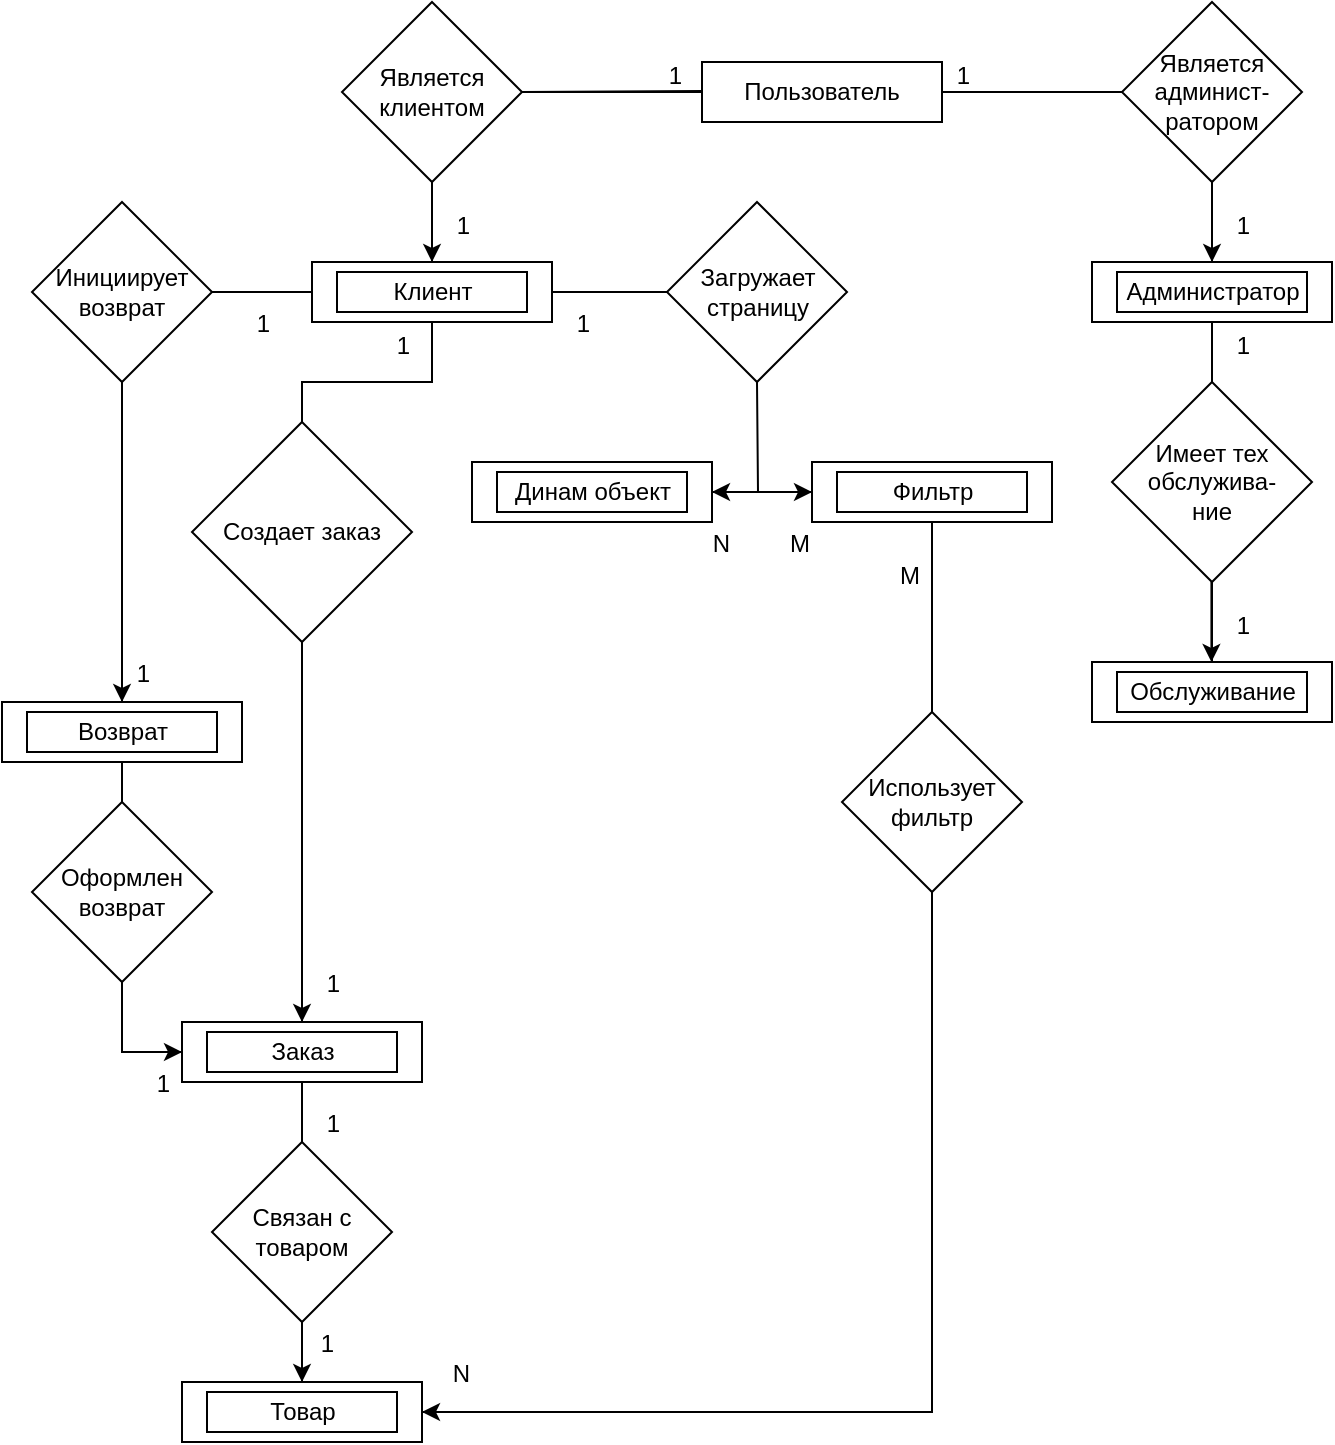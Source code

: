 <mxfile version="26.0.16">
  <diagram id="kgpKYQtTHZ0yAKxKKP6v" name="Page-1">
    <mxGraphModel dx="1687" dy="921" grid="1" gridSize="10" guides="1" tooltips="1" connect="1" arrows="1" fold="1" page="1" pageScale="1" pageWidth="2000" pageHeight="1100" math="0" shadow="0">
      <root>
        <mxCell id="0" />
        <mxCell id="1" parent="0" />
        <mxCell id="tM9eagX9OQxCErSUGmLS-1" value="Пользователь" style="rounded=0;whiteSpace=wrap;html=1;" parent="1" vertex="1">
          <mxGeometry x="1225" y="80" width="120" height="30" as="geometry" />
        </mxCell>
        <mxCell id="tM9eagX9OQxCErSUGmLS-2" value="Является&lt;div&gt;клиентом&lt;/div&gt;" style="rhombus;whiteSpace=wrap;html=1;" parent="1" vertex="1">
          <mxGeometry x="1045" y="50" width="90" height="90" as="geometry" />
        </mxCell>
        <mxCell id="tM9eagX9OQxCErSUGmLS-3" value="" style="endArrow=none;html=1;rounded=0;exitX=1;exitY=0.5;exitDx=0;exitDy=0;entryX=0;entryY=0.5;entryDx=0;entryDy=0;" parent="1" source="tM9eagX9OQxCErSUGmLS-2" target="tM9eagX9OQxCErSUGmLS-1" edge="1">
          <mxGeometry width="50" height="50" relative="1" as="geometry">
            <mxPoint x="1245" y="390" as="sourcePoint" />
            <mxPoint x="1325" y="390" as="targetPoint" />
          </mxGeometry>
        </mxCell>
        <mxCell id="tM9eagX9OQxCErSUGmLS-4" value="Является&lt;div&gt;админист-&lt;/div&gt;&lt;div&gt;ратором&lt;/div&gt;" style="rhombus;whiteSpace=wrap;html=1;" parent="1" vertex="1">
          <mxGeometry x="1435" y="50" width="90" height="90" as="geometry" />
        </mxCell>
        <mxCell id="tM9eagX9OQxCErSUGmLS-5" value="" style="endArrow=none;html=1;rounded=0;exitX=1;exitY=0.5;exitDx=0;exitDy=0;entryX=0;entryY=0.5;entryDx=0;entryDy=0;" parent="1" source="tM9eagX9OQxCErSUGmLS-1" target="tM9eagX9OQxCErSUGmLS-4" edge="1">
          <mxGeometry width="50" height="50" relative="1" as="geometry">
            <mxPoint x="1145" y="105" as="sourcePoint" />
            <mxPoint x="1235" y="105" as="targetPoint" />
          </mxGeometry>
        </mxCell>
        <mxCell id="tM9eagX9OQxCErSUGmLS-6" value="Администратор" style="rounded=0;whiteSpace=wrap;html=1;" parent="1" vertex="1">
          <mxGeometry x="1420" y="180" width="120" height="30" as="geometry" />
        </mxCell>
        <mxCell id="tM9eagX9OQxCErSUGmLS-7" value="" style="endArrow=none;html=1;rounded=0;entryX=0.5;entryY=1;entryDx=0;entryDy=0;exitX=0.5;exitY=0;exitDx=0;exitDy=0;" parent="1" source="tM9eagX9OQxCErSUGmLS-6" target="tM9eagX9OQxCErSUGmLS-4" edge="1">
          <mxGeometry width="50" height="50" relative="1" as="geometry">
            <mxPoint x="1275" y="440" as="sourcePoint" />
            <mxPoint x="1325" y="390" as="targetPoint" />
          </mxGeometry>
        </mxCell>
        <mxCell id="tM9eagX9OQxCErSUGmLS-8" value="Клиент" style="rounded=0;whiteSpace=wrap;html=1;" parent="1" vertex="1">
          <mxGeometry x="1030" y="180" width="120" height="30" as="geometry" />
        </mxCell>
        <mxCell id="tM9eagX9OQxCErSUGmLS-9" value="" style="endArrow=none;html=1;rounded=0;entryX=0.5;entryY=1;entryDx=0;entryDy=0;exitX=0.5;exitY=0;exitDx=0;exitDy=0;" parent="1" source="tM9eagX9OQxCErSUGmLS-8" edge="1">
          <mxGeometry width="50" height="50" relative="1" as="geometry">
            <mxPoint x="885" y="440" as="sourcePoint" />
            <mxPoint x="1090" y="140" as="targetPoint" />
          </mxGeometry>
        </mxCell>
        <mxCell id="tM9eagX9OQxCErSUGmLS-10" value="Имеет тех&lt;div&gt;обслужива-&lt;/div&gt;&lt;div&gt;ние&lt;/div&gt;" style="rhombus;whiteSpace=wrap;html=1;" parent="1" vertex="1">
          <mxGeometry x="1430" y="240" width="100" height="100" as="geometry" />
        </mxCell>
        <mxCell id="tM9eagX9OQxCErSUGmLS-11" value="" style="endArrow=none;html=1;rounded=0;entryX=0.5;entryY=1;entryDx=0;entryDy=0;exitX=0.5;exitY=0;exitDx=0;exitDy=0;" parent="1" source="tM9eagX9OQxCErSUGmLS-10" target="tM9eagX9OQxCErSUGmLS-6" edge="1">
          <mxGeometry width="50" height="50" relative="1" as="geometry">
            <mxPoint x="1275" y="440" as="sourcePoint" />
            <mxPoint x="1325" y="390" as="targetPoint" />
          </mxGeometry>
        </mxCell>
        <mxCell id="tM9eagX9OQxCErSUGmLS-12" value="Обслуживание" style="rounded=0;whiteSpace=wrap;html=1;" parent="1" vertex="1">
          <mxGeometry x="1420" y="380" width="120" height="30" as="geometry" />
        </mxCell>
        <mxCell id="tM9eagX9OQxCErSUGmLS-13" value="" style="endArrow=none;html=1;rounded=0;entryX=0.5;entryY=1;entryDx=0;entryDy=0;exitX=0.5;exitY=0;exitDx=0;exitDy=0;" parent="1" source="tM9eagX9OQxCErSUGmLS-12" target="tM9eagX9OQxCErSUGmLS-10" edge="1">
          <mxGeometry width="50" height="50" relative="1" as="geometry">
            <mxPoint x="1275" y="440" as="sourcePoint" />
            <mxPoint x="1325" y="390" as="targetPoint" />
          </mxGeometry>
        </mxCell>
        <mxCell id="tM9eagX9OQxCErSUGmLS-16" value="Обслуживание" style="rounded=0;whiteSpace=wrap;html=1;" parent="1" vertex="1">
          <mxGeometry x="1432.5" y="385" width="95" height="20" as="geometry" />
        </mxCell>
        <mxCell id="tM9eagX9OQxCErSUGmLS-17" value="Обслуживание" style="rounded=0;whiteSpace=wrap;html=1;" parent="1" vertex="1">
          <mxGeometry x="1420" y="180" width="120" height="30" as="geometry" />
        </mxCell>
        <mxCell id="tM9eagX9OQxCErSUGmLS-18" value="Администратор" style="rounded=0;whiteSpace=wrap;html=1;" parent="1" vertex="1">
          <mxGeometry x="1432.5" y="185" width="95" height="20" as="geometry" />
        </mxCell>
        <mxCell id="tM9eagX9OQxCErSUGmLS-19" value="Обслуживание" style="rounded=0;whiteSpace=wrap;html=1;" parent="1" vertex="1">
          <mxGeometry x="1030" y="180" width="120" height="30" as="geometry" />
        </mxCell>
        <mxCell id="tM9eagX9OQxCErSUGmLS-20" value="Клиент" style="rounded=0;whiteSpace=wrap;html=1;" parent="1" vertex="1">
          <mxGeometry x="1042.5" y="185" width="95" height="20" as="geometry" />
        </mxCell>
        <mxCell id="tM9eagX9OQxCErSUGmLS-21" value="Загружает&lt;div&gt;страницу&lt;/div&gt;" style="rhombus;whiteSpace=wrap;html=1;" parent="1" vertex="1">
          <mxGeometry x="1207.5" y="150" width="90" height="90" as="geometry" />
        </mxCell>
        <mxCell id="tM9eagX9OQxCErSUGmLS-22" value="" style="endArrow=none;html=1;rounded=0;entryX=0;entryY=0.5;entryDx=0;entryDy=0;exitX=1;exitY=0.5;exitDx=0;exitDy=0;" parent="1" source="tM9eagX9OQxCErSUGmLS-19" target="tM9eagX9OQxCErSUGmLS-21" edge="1">
          <mxGeometry width="50" height="50" relative="1" as="geometry">
            <mxPoint x="1140" y="320" as="sourcePoint" />
            <mxPoint x="1190" y="270" as="targetPoint" />
          </mxGeometry>
        </mxCell>
        <mxCell id="tM9eagX9OQxCErSUGmLS-25" value="Создает заказ" style="rhombus;whiteSpace=wrap;html=1;" parent="1" vertex="1">
          <mxGeometry x="970" y="260" width="110" height="110" as="geometry" />
        </mxCell>
        <mxCell id="tM9eagX9OQxCErSUGmLS-26" value="" style="endArrow=none;html=1;rounded=0;exitX=0.5;exitY=0;exitDx=0;exitDy=0;entryX=0.5;entryY=1;entryDx=0;entryDy=0;" parent="1" source="tM9eagX9OQxCErSUGmLS-25" target="tM9eagX9OQxCErSUGmLS-19" edge="1">
          <mxGeometry width="50" height="50" relative="1" as="geometry">
            <mxPoint x="1140" y="320" as="sourcePoint" />
            <mxPoint x="1090" y="260" as="targetPoint" />
            <Array as="points">
              <mxPoint x="1025" y="240" />
              <mxPoint x="1090" y="240" />
            </Array>
          </mxGeometry>
        </mxCell>
        <mxCell id="tM9eagX9OQxCErSUGmLS-28" value="Инициирует&lt;div&gt;возврат&lt;/div&gt;" style="rhombus;whiteSpace=wrap;html=1;" parent="1" vertex="1">
          <mxGeometry x="890" y="150" width="90" height="90" as="geometry" />
        </mxCell>
        <mxCell id="tM9eagX9OQxCErSUGmLS-29" value="" style="endArrow=none;html=1;rounded=0;entryX=0;entryY=0.5;entryDx=0;entryDy=0;exitX=1;exitY=0.5;exitDx=0;exitDy=0;" parent="1" source="tM9eagX9OQxCErSUGmLS-28" target="tM9eagX9OQxCErSUGmLS-19" edge="1">
          <mxGeometry width="50" height="50" relative="1" as="geometry">
            <mxPoint x="1140" y="320" as="sourcePoint" />
            <mxPoint x="1190" y="270" as="targetPoint" />
          </mxGeometry>
        </mxCell>
        <mxCell id="tM9eagX9OQxCErSUGmLS-30" value="Обслуживание" style="rounded=0;whiteSpace=wrap;html=1;" parent="1" vertex="1">
          <mxGeometry x="1280" y="280" width="120" height="30" as="geometry" />
        </mxCell>
        <mxCell id="tM9eagX9OQxCErSUGmLS-31" value="Фильтр" style="rounded=0;whiteSpace=wrap;html=1;" parent="1" vertex="1">
          <mxGeometry x="1292.5" y="285" width="95" height="20" as="geometry" />
        </mxCell>
        <mxCell id="tM9eagX9OQxCErSUGmLS-32" value="" style="endArrow=none;html=1;rounded=0;entryX=0.5;entryY=1;entryDx=0;entryDy=0;exitX=0;exitY=0.5;exitDx=0;exitDy=0;" parent="1" source="tM9eagX9OQxCErSUGmLS-30" target="tM9eagX9OQxCErSUGmLS-21" edge="1">
          <mxGeometry width="50" height="50" relative="1" as="geometry">
            <mxPoint x="1140" y="320" as="sourcePoint" />
            <mxPoint x="1190" y="270" as="targetPoint" />
            <Array as="points">
              <mxPoint x="1253" y="295" />
            </Array>
          </mxGeometry>
        </mxCell>
        <mxCell id="tM9eagX9OQxCErSUGmLS-33" value="Обслуживание" style="rounded=0;whiteSpace=wrap;html=1;" parent="1" vertex="1">
          <mxGeometry x="1110" y="280" width="120" height="30" as="geometry" />
        </mxCell>
        <mxCell id="tM9eagX9OQxCErSUGmLS-34" value="Динам объект" style="rounded=0;whiteSpace=wrap;html=1;" parent="1" vertex="1">
          <mxGeometry x="1122.5" y="285" width="95" height="20" as="geometry" />
        </mxCell>
        <mxCell id="tM9eagX9OQxCErSUGmLS-35" value="" style="endArrow=none;html=1;rounded=0;exitX=1;exitY=0.5;exitDx=0;exitDy=0;" parent="1" source="tM9eagX9OQxCErSUGmLS-33" edge="1">
          <mxGeometry width="50" height="50" relative="1" as="geometry">
            <mxPoint x="1140" y="320" as="sourcePoint" />
            <mxPoint x="1260" y="295" as="targetPoint" />
          </mxGeometry>
        </mxCell>
        <mxCell id="tM9eagX9OQxCErSUGmLS-36" value="Обслуживание" style="rounded=0;whiteSpace=wrap;html=1;" parent="1" vertex="1">
          <mxGeometry x="965" y="560" width="120" height="30" as="geometry" />
        </mxCell>
        <mxCell id="tM9eagX9OQxCErSUGmLS-37" value="Заказ" style="rounded=0;whiteSpace=wrap;html=1;" parent="1" vertex="1">
          <mxGeometry x="977.5" y="565" width="95" height="20" as="geometry" />
        </mxCell>
        <mxCell id="tM9eagX9OQxCErSUGmLS-38" value="" style="endArrow=none;html=1;rounded=0;entryX=0.5;entryY=1;entryDx=0;entryDy=0;exitX=0.5;exitY=0;exitDx=0;exitDy=0;" parent="1" source="tM9eagX9OQxCErSUGmLS-36" target="tM9eagX9OQxCErSUGmLS-25" edge="1">
          <mxGeometry width="50" height="50" relative="1" as="geometry">
            <mxPoint x="1140" y="320" as="sourcePoint" />
            <mxPoint x="1190" y="270" as="targetPoint" />
          </mxGeometry>
        </mxCell>
        <mxCell id="tM9eagX9OQxCErSUGmLS-39" value="Обслуживание" style="rounded=0;whiteSpace=wrap;html=1;" parent="1" vertex="1">
          <mxGeometry x="875" y="400" width="120" height="30" as="geometry" />
        </mxCell>
        <mxCell id="tM9eagX9OQxCErSUGmLS-40" value="Возврат" style="rounded=0;whiteSpace=wrap;html=1;" parent="1" vertex="1">
          <mxGeometry x="887.5" y="405" width="95" height="20" as="geometry" />
        </mxCell>
        <mxCell id="tM9eagX9OQxCErSUGmLS-41" value="" style="endArrow=none;html=1;rounded=0;entryX=0.5;entryY=1;entryDx=0;entryDy=0;exitX=0.5;exitY=0;exitDx=0;exitDy=0;" parent="1" source="tM9eagX9OQxCErSUGmLS-39" target="tM9eagX9OQxCErSUGmLS-28" edge="1">
          <mxGeometry width="50" height="50" relative="1" as="geometry">
            <mxPoint x="1140" y="320" as="sourcePoint" />
            <mxPoint x="1190" y="270" as="targetPoint" />
          </mxGeometry>
        </mxCell>
        <mxCell id="tM9eagX9OQxCErSUGmLS-43" value="Оформлен&lt;div&gt;возврат&lt;/div&gt;" style="rhombus;whiteSpace=wrap;html=1;" parent="1" vertex="1">
          <mxGeometry x="890" y="450" width="90" height="90" as="geometry" />
        </mxCell>
        <mxCell id="tM9eagX9OQxCErSUGmLS-45" value="" style="endArrow=none;html=1;rounded=0;entryX=0.5;entryY=1;entryDx=0;entryDy=0;exitX=0.5;exitY=0;exitDx=0;exitDy=0;" parent="1" source="tM9eagX9OQxCErSUGmLS-43" target="tM9eagX9OQxCErSUGmLS-39" edge="1">
          <mxGeometry width="50" height="50" relative="1" as="geometry">
            <mxPoint x="1140" y="320" as="sourcePoint" />
            <mxPoint x="1190" y="270" as="targetPoint" />
          </mxGeometry>
        </mxCell>
        <mxCell id="tM9eagX9OQxCErSUGmLS-46" value="" style="endArrow=none;html=1;rounded=0;entryX=0.5;entryY=1;entryDx=0;entryDy=0;exitX=0;exitY=0.5;exitDx=0;exitDy=0;" parent="1" source="tM9eagX9OQxCErSUGmLS-36" target="tM9eagX9OQxCErSUGmLS-43" edge="1">
          <mxGeometry width="50" height="50" relative="1" as="geometry">
            <mxPoint x="1140" y="320" as="sourcePoint" />
            <mxPoint x="1190" y="270" as="targetPoint" />
            <Array as="points">
              <mxPoint x="935" y="575" />
            </Array>
          </mxGeometry>
        </mxCell>
        <mxCell id="tM9eagX9OQxCErSUGmLS-47" value="Связан с&lt;div&gt;товаром&lt;/div&gt;" style="rhombus;whiteSpace=wrap;html=1;" parent="1" vertex="1">
          <mxGeometry x="980" y="620" width="90" height="90" as="geometry" />
        </mxCell>
        <mxCell id="tM9eagX9OQxCErSUGmLS-48" value="" style="endArrow=none;html=1;rounded=0;entryX=0.5;entryY=1;entryDx=0;entryDy=0;exitX=0.5;exitY=0;exitDx=0;exitDy=0;" parent="1" source="tM9eagX9OQxCErSUGmLS-47" target="tM9eagX9OQxCErSUGmLS-36" edge="1">
          <mxGeometry width="50" height="50" relative="1" as="geometry">
            <mxPoint x="1140" y="520" as="sourcePoint" />
            <mxPoint x="1190" y="470" as="targetPoint" />
          </mxGeometry>
        </mxCell>
        <mxCell id="tM9eagX9OQxCErSUGmLS-49" value="Обслуживание" style="rounded=0;whiteSpace=wrap;html=1;" parent="1" vertex="1">
          <mxGeometry x="965" y="740" width="120" height="30" as="geometry" />
        </mxCell>
        <mxCell id="tM9eagX9OQxCErSUGmLS-50" value="Товар" style="rounded=0;whiteSpace=wrap;html=1;" parent="1" vertex="1">
          <mxGeometry x="977.5" y="745" width="95" height="20" as="geometry" />
        </mxCell>
        <mxCell id="tM9eagX9OQxCErSUGmLS-51" value="" style="endArrow=none;html=1;rounded=0;entryX=0.5;entryY=1;entryDx=0;entryDy=0;exitX=0.5;exitY=0;exitDx=0;exitDy=0;" parent="1" source="tM9eagX9OQxCErSUGmLS-49" target="tM9eagX9OQxCErSUGmLS-47" edge="1">
          <mxGeometry width="50" height="50" relative="1" as="geometry">
            <mxPoint x="1140" y="520" as="sourcePoint" />
            <mxPoint x="1190" y="470" as="targetPoint" />
          </mxGeometry>
        </mxCell>
        <mxCell id="tM9eagX9OQxCErSUGmLS-53" value="Использует&lt;div&gt;фильтр&lt;/div&gt;" style="rhombus;whiteSpace=wrap;html=1;" parent="1" vertex="1">
          <mxGeometry x="1295" y="405" width="90" height="90" as="geometry" />
        </mxCell>
        <mxCell id="tM9eagX9OQxCErSUGmLS-54" value="" style="endArrow=none;html=1;rounded=0;entryX=0.5;entryY=1;entryDx=0;entryDy=0;exitX=0.5;exitY=0;exitDx=0;exitDy=0;" parent="1" source="tM9eagX9OQxCErSUGmLS-53" target="tM9eagX9OQxCErSUGmLS-30" edge="1">
          <mxGeometry width="50" height="50" relative="1" as="geometry">
            <mxPoint x="1140" y="420" as="sourcePoint" />
            <mxPoint x="1190" y="370" as="targetPoint" />
          </mxGeometry>
        </mxCell>
        <mxCell id="tM9eagX9OQxCErSUGmLS-55" value="" style="endArrow=none;html=1;rounded=0;entryX=0.5;entryY=1;entryDx=0;entryDy=0;exitX=1;exitY=0.5;exitDx=0;exitDy=0;" parent="1" source="tM9eagX9OQxCErSUGmLS-49" target="tM9eagX9OQxCErSUGmLS-53" edge="1">
          <mxGeometry width="50" height="50" relative="1" as="geometry">
            <mxPoint x="1140" y="420" as="sourcePoint" />
            <mxPoint x="1190" y="370" as="targetPoint" />
            <Array as="points">
              <mxPoint x="1340" y="755" />
              <mxPoint x="1340" y="575" />
            </Array>
          </mxGeometry>
        </mxCell>
        <mxCell id="p44IGE5x7w3q8pAwkI4_-1" value="" style="endArrow=none;html=1;rounded=0;exitX=1;exitY=0.5;exitDx=0;exitDy=0;" edge="1" parent="1" source="tM9eagX9OQxCErSUGmLS-2">
          <mxGeometry relative="1" as="geometry">
            <mxPoint x="1140" y="95" as="sourcePoint" />
            <mxPoint x="1225" y="94.5" as="targetPoint" />
          </mxGeometry>
        </mxCell>
        <mxCell id="p44IGE5x7w3q8pAwkI4_-2" value="1" style="resizable=0;html=1;whiteSpace=wrap;align=right;verticalAlign=bottom;" connectable="0" vertex="1" parent="p44IGE5x7w3q8pAwkI4_-1">
          <mxGeometry x="1" relative="1" as="geometry">
            <mxPoint x="-8" y="1" as="offset" />
          </mxGeometry>
        </mxCell>
        <mxCell id="p44IGE5x7w3q8pAwkI4_-3" value="" style="endArrow=none;html=1;rounded=0;exitX=0;exitY=0.5;exitDx=0;exitDy=0;" edge="1" parent="1" source="tM9eagX9OQxCErSUGmLS-4">
          <mxGeometry relative="1" as="geometry">
            <mxPoint x="1420" y="110" as="sourcePoint" />
            <mxPoint x="1360" y="95" as="targetPoint" />
          </mxGeometry>
        </mxCell>
        <mxCell id="p44IGE5x7w3q8pAwkI4_-4" value="1" style="resizable=0;html=1;whiteSpace=wrap;align=right;verticalAlign=bottom;" connectable="0" vertex="1" parent="p44IGE5x7w3q8pAwkI4_-3">
          <mxGeometry x="1" relative="1" as="geometry" />
        </mxCell>
        <mxCell id="p44IGE5x7w3q8pAwkI4_-5" value="" style="endArrow=classic;html=1;rounded=0;entryX=0.5;entryY=0;entryDx=0;entryDy=0;" edge="1" parent="1" target="tM9eagX9OQxCErSUGmLS-19">
          <mxGeometry width="50" height="50" relative="1" as="geometry">
            <mxPoint x="1090" y="140" as="sourcePoint" />
            <mxPoint x="1270" y="170" as="targetPoint" />
          </mxGeometry>
        </mxCell>
        <mxCell id="p44IGE5x7w3q8pAwkI4_-6" value="" style="endArrow=classic;html=1;rounded=0;entryX=0.5;entryY=0;entryDx=0;entryDy=0;exitX=0.5;exitY=1;exitDx=0;exitDy=0;" edge="1" parent="1" source="tM9eagX9OQxCErSUGmLS-4" target="tM9eagX9OQxCErSUGmLS-17">
          <mxGeometry width="50" height="50" relative="1" as="geometry">
            <mxPoint x="1100" y="150" as="sourcePoint" />
            <mxPoint x="1100" y="190" as="targetPoint" />
          </mxGeometry>
        </mxCell>
        <mxCell id="p44IGE5x7w3q8pAwkI4_-7" value="" style="endArrow=none;html=1;rounded=0;exitX=0.5;exitY=0;exitDx=0;exitDy=0;" edge="1" parent="1" source="tM9eagX9OQxCErSUGmLS-19">
          <mxGeometry relative="1" as="geometry">
            <mxPoint x="1145" y="105" as="sourcePoint" />
            <mxPoint x="1090" y="170" as="targetPoint" />
          </mxGeometry>
        </mxCell>
        <mxCell id="p44IGE5x7w3q8pAwkI4_-8" value="1" style="resizable=0;html=1;whiteSpace=wrap;align=right;verticalAlign=bottom;" connectable="0" vertex="1" parent="p44IGE5x7w3q8pAwkI4_-7">
          <mxGeometry x="1" relative="1" as="geometry">
            <mxPoint x="20" as="offset" />
          </mxGeometry>
        </mxCell>
        <mxCell id="p44IGE5x7w3q8pAwkI4_-9" value="1" style="resizable=0;html=1;whiteSpace=wrap;align=right;verticalAlign=bottom;" connectable="0" vertex="1" parent="1">
          <mxGeometry x="1500" y="170.004" as="geometry" />
        </mxCell>
        <mxCell id="p44IGE5x7w3q8pAwkI4_-10" value="" style="endArrow=classic;html=1;rounded=0;entryX=0.5;entryY=0;entryDx=0;entryDy=0;exitX=0.5;exitY=1;exitDx=0;exitDy=0;" edge="1" parent="1">
          <mxGeometry width="50" height="50" relative="1" as="geometry">
            <mxPoint x="1479.71" y="340" as="sourcePoint" />
            <mxPoint x="1479.71" y="380" as="targetPoint" />
          </mxGeometry>
        </mxCell>
        <mxCell id="p44IGE5x7w3q8pAwkI4_-11" value="1" style="resizable=0;html=1;whiteSpace=wrap;align=right;verticalAlign=bottom;" connectable="0" vertex="1" parent="1">
          <mxGeometry x="1500" y="370.004" as="geometry" />
        </mxCell>
        <mxCell id="p44IGE5x7w3q8pAwkI4_-12" value="1" style="resizable=0;html=1;whiteSpace=wrap;align=right;verticalAlign=bottom;" connectable="0" vertex="1" parent="1">
          <mxGeometry x="1500" y="230.004" as="geometry" />
        </mxCell>
        <mxCell id="p44IGE5x7w3q8pAwkI4_-13" value="1" style="resizable=0;html=1;whiteSpace=wrap;align=right;verticalAlign=bottom;" connectable="0" vertex="1" parent="1">
          <mxGeometry x="1170" y="219.995" as="geometry" />
        </mxCell>
        <mxCell id="p44IGE5x7w3q8pAwkI4_-14" value="N" style="resizable=0;html=1;whiteSpace=wrap;align=right;verticalAlign=bottom;" connectable="0" vertex="1" parent="1">
          <mxGeometry x="1240" y="329.995" as="geometry" />
        </mxCell>
        <mxCell id="p44IGE5x7w3q8pAwkI4_-15" value="M" style="resizable=0;html=1;whiteSpace=wrap;align=right;verticalAlign=bottom;" connectable="0" vertex="1" parent="1">
          <mxGeometry x="1280" y="329.995" as="geometry" />
        </mxCell>
        <mxCell id="p44IGE5x7w3q8pAwkI4_-16" value="" style="endArrow=classic;html=1;rounded=0;entryX=1;entryY=0.5;entryDx=0;entryDy=0;" edge="1" parent="1" target="tM9eagX9OQxCErSUGmLS-33">
          <mxGeometry width="50" height="50" relative="1" as="geometry">
            <mxPoint x="1250" y="295" as="sourcePoint" />
            <mxPoint x="1182.5" y="340" as="targetPoint" />
          </mxGeometry>
        </mxCell>
        <mxCell id="p44IGE5x7w3q8pAwkI4_-17" value="" style="endArrow=classic;html=1;rounded=0;entryX=0;entryY=0.5;entryDx=0;entryDy=0;" edge="1" parent="1" target="tM9eagX9OQxCErSUGmLS-30">
          <mxGeometry width="50" height="50" relative="1" as="geometry">
            <mxPoint x="1250" y="295" as="sourcePoint" />
            <mxPoint x="1240" y="305" as="targetPoint" />
          </mxGeometry>
        </mxCell>
        <mxCell id="p44IGE5x7w3q8pAwkI4_-18" value="N" style="resizable=0;html=1;whiteSpace=wrap;align=right;verticalAlign=bottom;" connectable="0" vertex="1" parent="1">
          <mxGeometry x="1110" y="744.995" as="geometry" />
        </mxCell>
        <mxCell id="p44IGE5x7w3q8pAwkI4_-19" value="" style="endArrow=classic;html=1;rounded=0;entryX=1;entryY=0.5;entryDx=0;entryDy=0;" edge="1" parent="1" target="tM9eagX9OQxCErSUGmLS-49">
          <mxGeometry width="50" height="50" relative="1" as="geometry">
            <mxPoint x="1340" y="755" as="sourcePoint" />
            <mxPoint x="1200" y="680" as="targetPoint" />
          </mxGeometry>
        </mxCell>
        <mxCell id="p44IGE5x7w3q8pAwkI4_-20" value="M" style="resizable=0;html=1;whiteSpace=wrap;align=right;verticalAlign=bottom;" connectable="0" vertex="1" parent="1">
          <mxGeometry x="1290" y="339.995" as="geometry">
            <mxPoint x="45" y="6" as="offset" />
          </mxGeometry>
        </mxCell>
        <mxCell id="p44IGE5x7w3q8pAwkI4_-21" value="1" style="resizable=0;html=1;whiteSpace=wrap;align=right;verticalAlign=bottom;" connectable="0" vertex="1" parent="1">
          <mxGeometry x="1080" y="230.005" as="geometry" />
        </mxCell>
        <mxCell id="p44IGE5x7w3q8pAwkI4_-22" value="1" style="resizable=0;html=1;whiteSpace=wrap;align=right;verticalAlign=bottom;" connectable="0" vertex="1" parent="1">
          <mxGeometry x="1045" y="549.995" as="geometry" />
        </mxCell>
        <mxCell id="p44IGE5x7w3q8pAwkI4_-23" value="" style="endArrow=classic;html=1;rounded=0;entryX=0.5;entryY=0;entryDx=0;entryDy=0;exitX=0.5;exitY=1;exitDx=0;exitDy=0;" edge="1" parent="1" source="tM9eagX9OQxCErSUGmLS-25" target="tM9eagX9OQxCErSUGmLS-36">
          <mxGeometry width="50" height="50" relative="1" as="geometry">
            <mxPoint x="1100" y="150" as="sourcePoint" />
            <mxPoint x="1100" y="190" as="targetPoint" />
          </mxGeometry>
        </mxCell>
        <mxCell id="p44IGE5x7w3q8pAwkI4_-24" value="1" style="resizable=0;html=1;whiteSpace=wrap;align=right;verticalAlign=bottom;" connectable="0" vertex="1" parent="1">
          <mxGeometry x="1045" y="619.995" as="geometry" />
        </mxCell>
        <mxCell id="p44IGE5x7w3q8pAwkI4_-25" value="1" style="resizable=0;html=1;whiteSpace=wrap;align=right;verticalAlign=bottom;" connectable="0" vertex="1" parent="1">
          <mxGeometry x="1042.5" y="729.995" as="geometry" />
        </mxCell>
        <mxCell id="p44IGE5x7w3q8pAwkI4_-26" value="" style="endArrow=classic;html=1;rounded=0;entryX=0.5;entryY=0;entryDx=0;entryDy=0;exitX=0.5;exitY=1;exitDx=0;exitDy=0;" edge="1" parent="1" source="tM9eagX9OQxCErSUGmLS-47" target="tM9eagX9OQxCErSUGmLS-49">
          <mxGeometry width="50" height="50" relative="1" as="geometry">
            <mxPoint x="1035" y="380" as="sourcePoint" />
            <mxPoint x="1035" y="570" as="targetPoint" />
          </mxGeometry>
        </mxCell>
        <mxCell id="p44IGE5x7w3q8pAwkI4_-27" value="1" style="resizable=0;html=1;whiteSpace=wrap;align=right;verticalAlign=bottom;" connectable="0" vertex="1" parent="1">
          <mxGeometry x="1010" y="219.995" as="geometry" />
        </mxCell>
        <mxCell id="p44IGE5x7w3q8pAwkI4_-28" value="1" style="resizable=0;html=1;whiteSpace=wrap;align=right;verticalAlign=bottom;" connectable="0" vertex="1" parent="1">
          <mxGeometry x="950" y="394.995" as="geometry" />
        </mxCell>
        <mxCell id="p44IGE5x7w3q8pAwkI4_-29" value="1" style="resizable=0;html=1;whiteSpace=wrap;align=right;verticalAlign=bottom;" connectable="0" vertex="1" parent="1">
          <mxGeometry x="960" y="599.995" as="geometry" />
        </mxCell>
        <mxCell id="p44IGE5x7w3q8pAwkI4_-30" value="" style="endArrow=classic;html=1;rounded=0;entryX=0.5;entryY=0;entryDx=0;entryDy=0;exitX=0.5;exitY=1;exitDx=0;exitDy=0;" edge="1" parent="1" source="tM9eagX9OQxCErSUGmLS-28" target="tM9eagX9OQxCErSUGmLS-39">
          <mxGeometry width="50" height="50" relative="1" as="geometry">
            <mxPoint x="1035" y="380" as="sourcePoint" />
            <mxPoint x="1035" y="570" as="targetPoint" />
          </mxGeometry>
        </mxCell>
        <mxCell id="p44IGE5x7w3q8pAwkI4_-31" value="" style="endArrow=classic;html=1;rounded=0;entryX=0;entryY=0.5;entryDx=0;entryDy=0;" edge="1" parent="1" target="tM9eagX9OQxCErSUGmLS-36">
          <mxGeometry width="50" height="50" relative="1" as="geometry">
            <mxPoint x="940" y="575" as="sourcePoint" />
            <mxPoint x="1045" y="580" as="targetPoint" />
          </mxGeometry>
        </mxCell>
      </root>
    </mxGraphModel>
  </diagram>
</mxfile>
